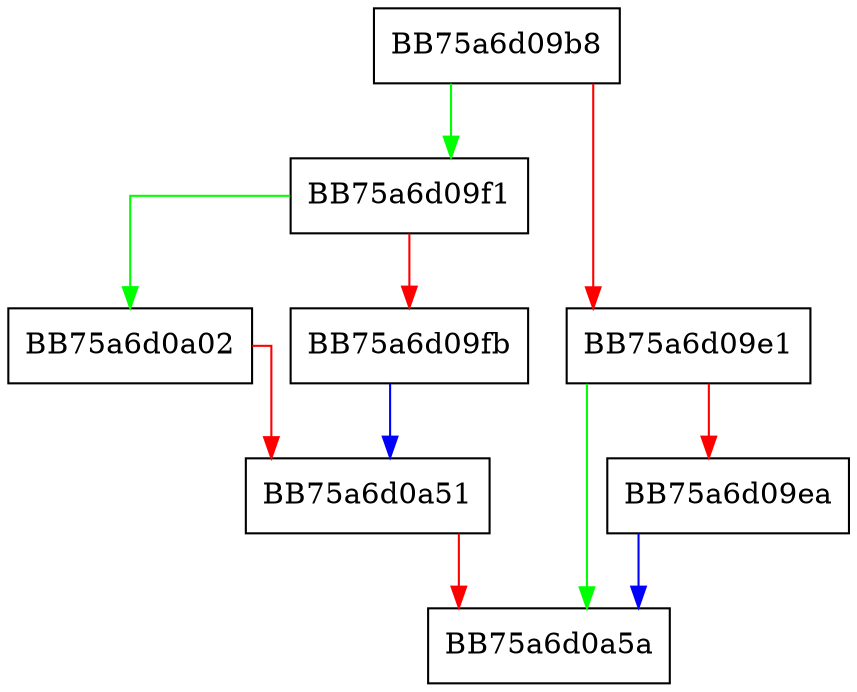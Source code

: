 digraph DoMaintenance {
  node [shape="box"];
  graph [splines=ortho];
  BB75a6d09b8 -> BB75a6d09f1 [color="green"];
  BB75a6d09b8 -> BB75a6d09e1 [color="red"];
  BB75a6d09e1 -> BB75a6d0a5a [color="green"];
  BB75a6d09e1 -> BB75a6d09ea [color="red"];
  BB75a6d09ea -> BB75a6d0a5a [color="blue"];
  BB75a6d09f1 -> BB75a6d0a02 [color="green"];
  BB75a6d09f1 -> BB75a6d09fb [color="red"];
  BB75a6d09fb -> BB75a6d0a51 [color="blue"];
  BB75a6d0a02 -> BB75a6d0a51 [color="red"];
  BB75a6d0a51 -> BB75a6d0a5a [color="red"];
}